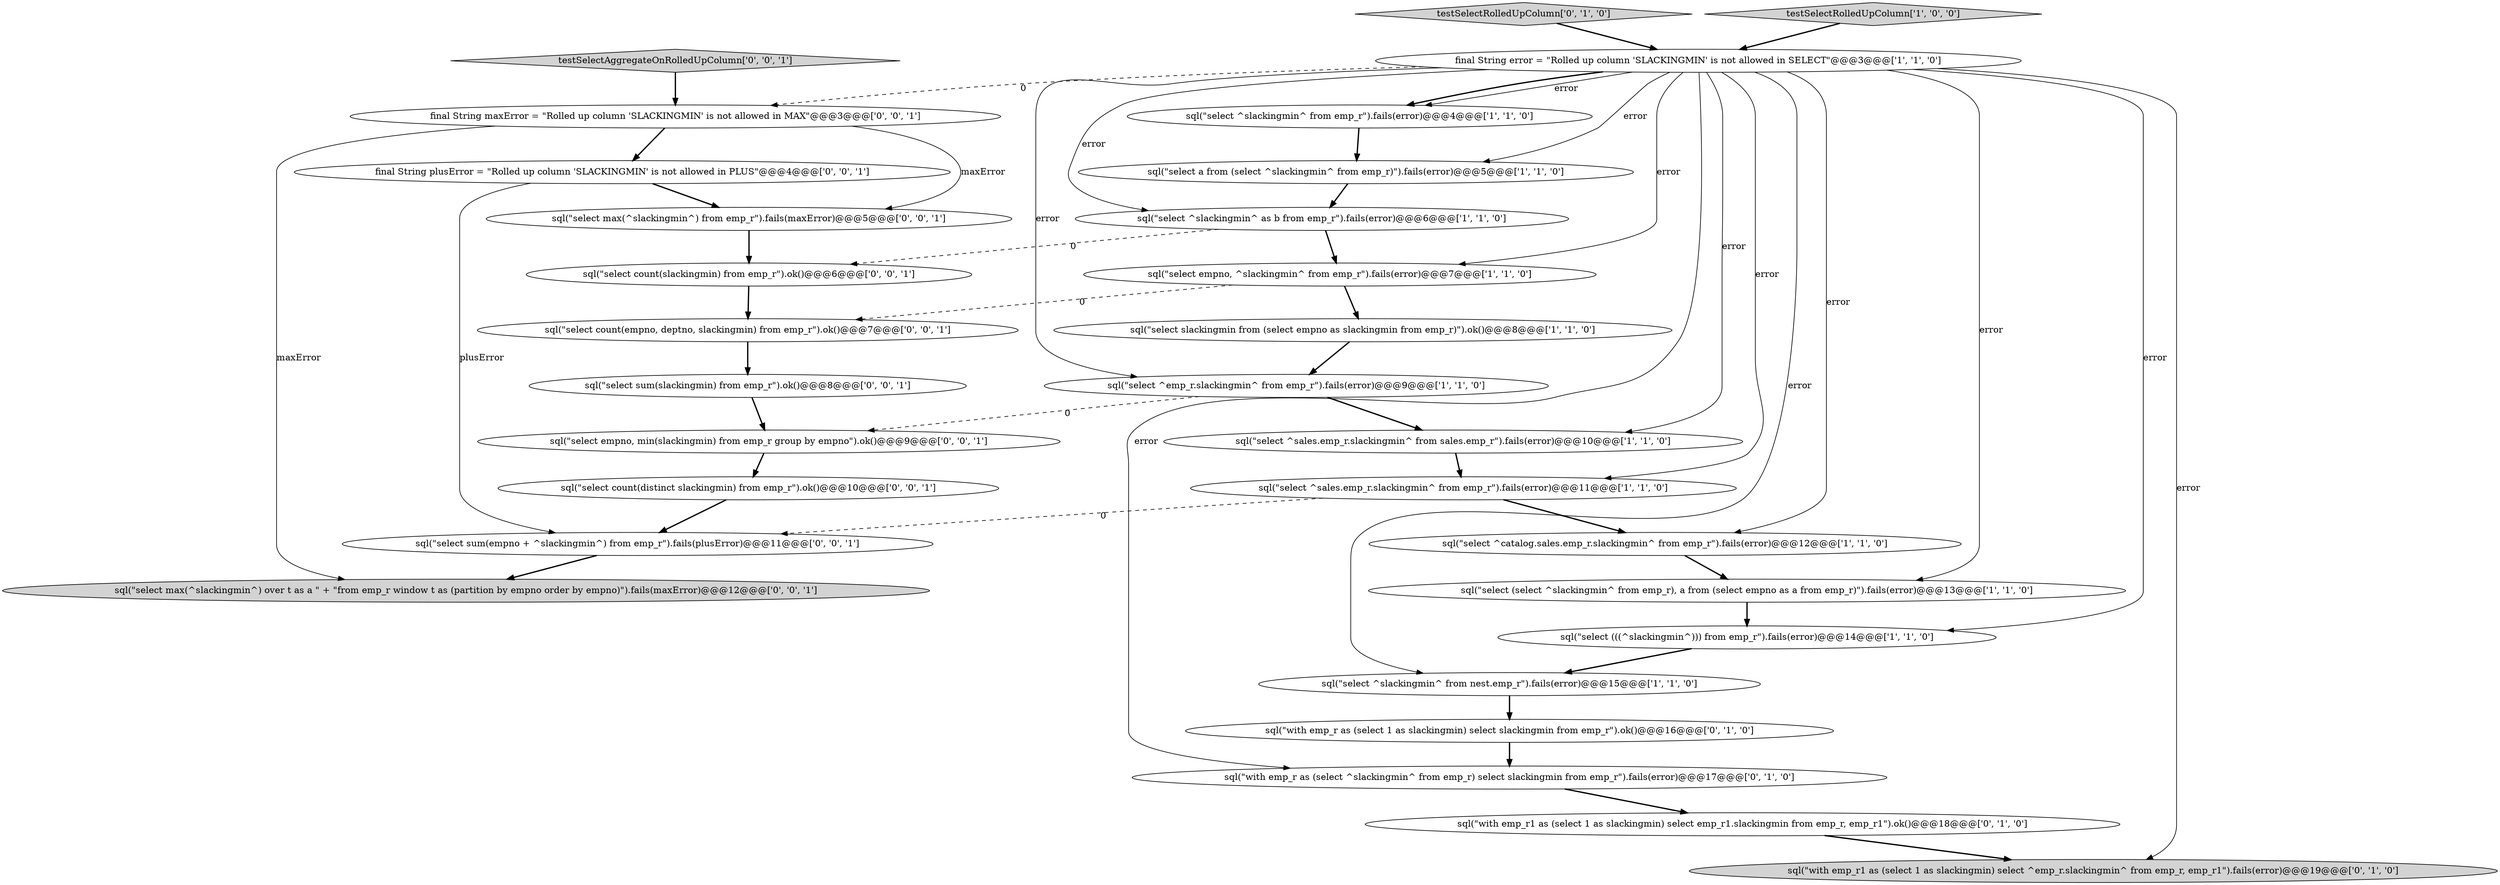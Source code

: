 digraph {
4 [style = filled, label = "sql(\"select a from (select ^slackingmin^ from emp_r)\").fails(error)@@@5@@@['1', '1', '0']", fillcolor = white, shape = ellipse image = "AAA0AAABBB1BBB"];
19 [style = filled, label = "sql(\"select count(empno, deptno, slackingmin) from emp_r\").ok()@@@7@@@['0', '0', '1']", fillcolor = white, shape = ellipse image = "AAA0AAABBB3BBB"];
6 [style = filled, label = "sql(\"select ^slackingmin^ as b from emp_r\").fails(error)@@@6@@@['1', '1', '0']", fillcolor = white, shape = ellipse image = "AAA0AAABBB1BBB"];
14 [style = filled, label = "testSelectRolledUpColumn['0', '1', '0']", fillcolor = lightgray, shape = diamond image = "AAA0AAABBB2BBB"];
11 [style = filled, label = "sql(\"select ^slackingmin^ from nest.emp_r\").fails(error)@@@15@@@['1', '1', '0']", fillcolor = white, shape = ellipse image = "AAA0AAABBB1BBB"];
18 [style = filled, label = "sql(\"with emp_r as (select 1 as slackingmin) select slackingmin from emp_r\").ok()@@@16@@@['0', '1', '0']", fillcolor = white, shape = ellipse image = "AAA1AAABBB2BBB"];
22 [style = filled, label = "sql(\"select max(^slackingmin^) over t as a \" + \"from emp_r window t as (partition by empno order by empno)\").fails(maxError)@@@12@@@['0', '0', '1']", fillcolor = lightgray, shape = ellipse image = "AAA0AAABBB3BBB"];
25 [style = filled, label = "final String maxError = \"Rolled up column 'SLACKINGMIN' is not allowed in MAX\"@@@3@@@['0', '0', '1']", fillcolor = white, shape = ellipse image = "AAA0AAABBB3BBB"];
29 [style = filled, label = "final String plusError = \"Rolled up column 'SLACKINGMIN' is not allowed in PLUS\"@@@4@@@['0', '0', '1']", fillcolor = white, shape = ellipse image = "AAA0AAABBB3BBB"];
17 [style = filled, label = "sql(\"with emp_r1 as (select 1 as slackingmin) select emp_r1.slackingmin from emp_r, emp_r1\").ok()@@@18@@@['0', '1', '0']", fillcolor = white, shape = ellipse image = "AAA1AAABBB2BBB"];
9 [style = filled, label = "sql(\"select ^emp_r.slackingmin^ from emp_r\").fails(error)@@@9@@@['1', '1', '0']", fillcolor = white, shape = ellipse image = "AAA0AAABBB1BBB"];
7 [style = filled, label = "sql(\"select empno, ^slackingmin^ from emp_r\").fails(error)@@@7@@@['1', '1', '0']", fillcolor = white, shape = ellipse image = "AAA0AAABBB1BBB"];
8 [style = filled, label = "sql(\"select ^sales.emp_r.slackingmin^ from sales.emp_r\").fails(error)@@@10@@@['1', '1', '0']", fillcolor = white, shape = ellipse image = "AAA0AAABBB1BBB"];
21 [style = filled, label = "sql(\"select sum(slackingmin) from emp_r\").ok()@@@8@@@['0', '0', '1']", fillcolor = white, shape = ellipse image = "AAA0AAABBB3BBB"];
20 [style = filled, label = "sql(\"select max(^slackingmin^) from emp_r\").fails(maxError)@@@5@@@['0', '0', '1']", fillcolor = white, shape = ellipse image = "AAA0AAABBB3BBB"];
23 [style = filled, label = "sql(\"select empno, min(slackingmin) from emp_r group by empno\").ok()@@@9@@@['0', '0', '1']", fillcolor = white, shape = ellipse image = "AAA0AAABBB3BBB"];
2 [style = filled, label = "sql(\"select ^catalog.sales.emp_r.slackingmin^ from emp_r\").fails(error)@@@12@@@['1', '1', '0']", fillcolor = white, shape = ellipse image = "AAA0AAABBB1BBB"];
3 [style = filled, label = "testSelectRolledUpColumn['1', '0', '0']", fillcolor = lightgray, shape = diamond image = "AAA0AAABBB1BBB"];
16 [style = filled, label = "sql(\"with emp_r as (select ^slackingmin^ from emp_r) select slackingmin from emp_r\").fails(error)@@@17@@@['0', '1', '0']", fillcolor = white, shape = ellipse image = "AAA1AAABBB2BBB"];
12 [style = filled, label = "final String error = \"Rolled up column 'SLACKINGMIN' is not allowed in SELECT\"@@@3@@@['1', '1', '0']", fillcolor = white, shape = ellipse image = "AAA0AAABBB1BBB"];
27 [style = filled, label = "testSelectAggregateOnRolledUpColumn['0', '0', '1']", fillcolor = lightgray, shape = diamond image = "AAA0AAABBB3BBB"];
24 [style = filled, label = "sql(\"select count(distinct slackingmin) from emp_r\").ok()@@@10@@@['0', '0', '1']", fillcolor = white, shape = ellipse image = "AAA0AAABBB3BBB"];
28 [style = filled, label = "sql(\"select count(slackingmin) from emp_r\").ok()@@@6@@@['0', '0', '1']", fillcolor = white, shape = ellipse image = "AAA0AAABBB3BBB"];
0 [style = filled, label = "sql(\"select (select ^slackingmin^ from emp_r), a from (select empno as a from emp_r)\").fails(error)@@@13@@@['1', '1', '0']", fillcolor = white, shape = ellipse image = "AAA0AAABBB1BBB"];
13 [style = filled, label = "sql(\"select ^slackingmin^ from emp_r\").fails(error)@@@4@@@['1', '1', '0']", fillcolor = white, shape = ellipse image = "AAA0AAABBB1BBB"];
5 [style = filled, label = "sql(\"select slackingmin from (select empno as slackingmin from emp_r)\").ok()@@@8@@@['1', '1', '0']", fillcolor = white, shape = ellipse image = "AAA0AAABBB1BBB"];
26 [style = filled, label = "sql(\"select sum(empno + ^slackingmin^) from emp_r\").fails(plusError)@@@11@@@['0', '0', '1']", fillcolor = white, shape = ellipse image = "AAA0AAABBB3BBB"];
1 [style = filled, label = "sql(\"select (((^slackingmin^))) from emp_r\").fails(error)@@@14@@@['1', '1', '0']", fillcolor = white, shape = ellipse image = "AAA0AAABBB1BBB"];
15 [style = filled, label = "sql(\"with emp_r1 as (select 1 as slackingmin) select ^emp_r.slackingmin^ from emp_r, emp_r1\").fails(error)@@@19@@@['0', '1', '0']", fillcolor = lightgray, shape = ellipse image = "AAA1AAABBB2BBB"];
10 [style = filled, label = "sql(\"select ^sales.emp_r.slackingmin^ from emp_r\").fails(error)@@@11@@@['1', '1', '0']", fillcolor = white, shape = ellipse image = "AAA0AAABBB1BBB"];
12->0 [style = solid, label="error"];
26->22 [style = bold, label=""];
12->25 [style = dashed, label="0"];
4->6 [style = bold, label=""];
25->29 [style = bold, label=""];
12->6 [style = solid, label="error"];
12->7 [style = solid, label="error"];
10->2 [style = bold, label=""];
13->4 [style = bold, label=""];
27->25 [style = bold, label=""];
12->9 [style = solid, label="error"];
23->24 [style = bold, label=""];
12->15 [style = solid, label="error"];
12->4 [style = solid, label="error"];
29->26 [style = solid, label="plusError"];
12->11 [style = solid, label="error"];
12->16 [style = solid, label="error"];
28->19 [style = bold, label=""];
7->19 [style = dashed, label="0"];
14->12 [style = bold, label=""];
11->18 [style = bold, label=""];
6->28 [style = dashed, label="0"];
5->9 [style = bold, label=""];
0->1 [style = bold, label=""];
12->13 [style = bold, label=""];
1->11 [style = bold, label=""];
12->13 [style = solid, label="error"];
12->1 [style = solid, label="error"];
19->21 [style = bold, label=""];
12->10 [style = solid, label="error"];
3->12 [style = bold, label=""];
25->20 [style = solid, label="maxError"];
17->15 [style = bold, label=""];
18->16 [style = bold, label=""];
20->28 [style = bold, label=""];
9->23 [style = dashed, label="0"];
7->5 [style = bold, label=""];
12->8 [style = solid, label="error"];
10->26 [style = dashed, label="0"];
2->0 [style = bold, label=""];
16->17 [style = bold, label=""];
9->8 [style = bold, label=""];
6->7 [style = bold, label=""];
21->23 [style = bold, label=""];
24->26 [style = bold, label=""];
25->22 [style = solid, label="maxError"];
8->10 [style = bold, label=""];
12->2 [style = solid, label="error"];
29->20 [style = bold, label=""];
}

